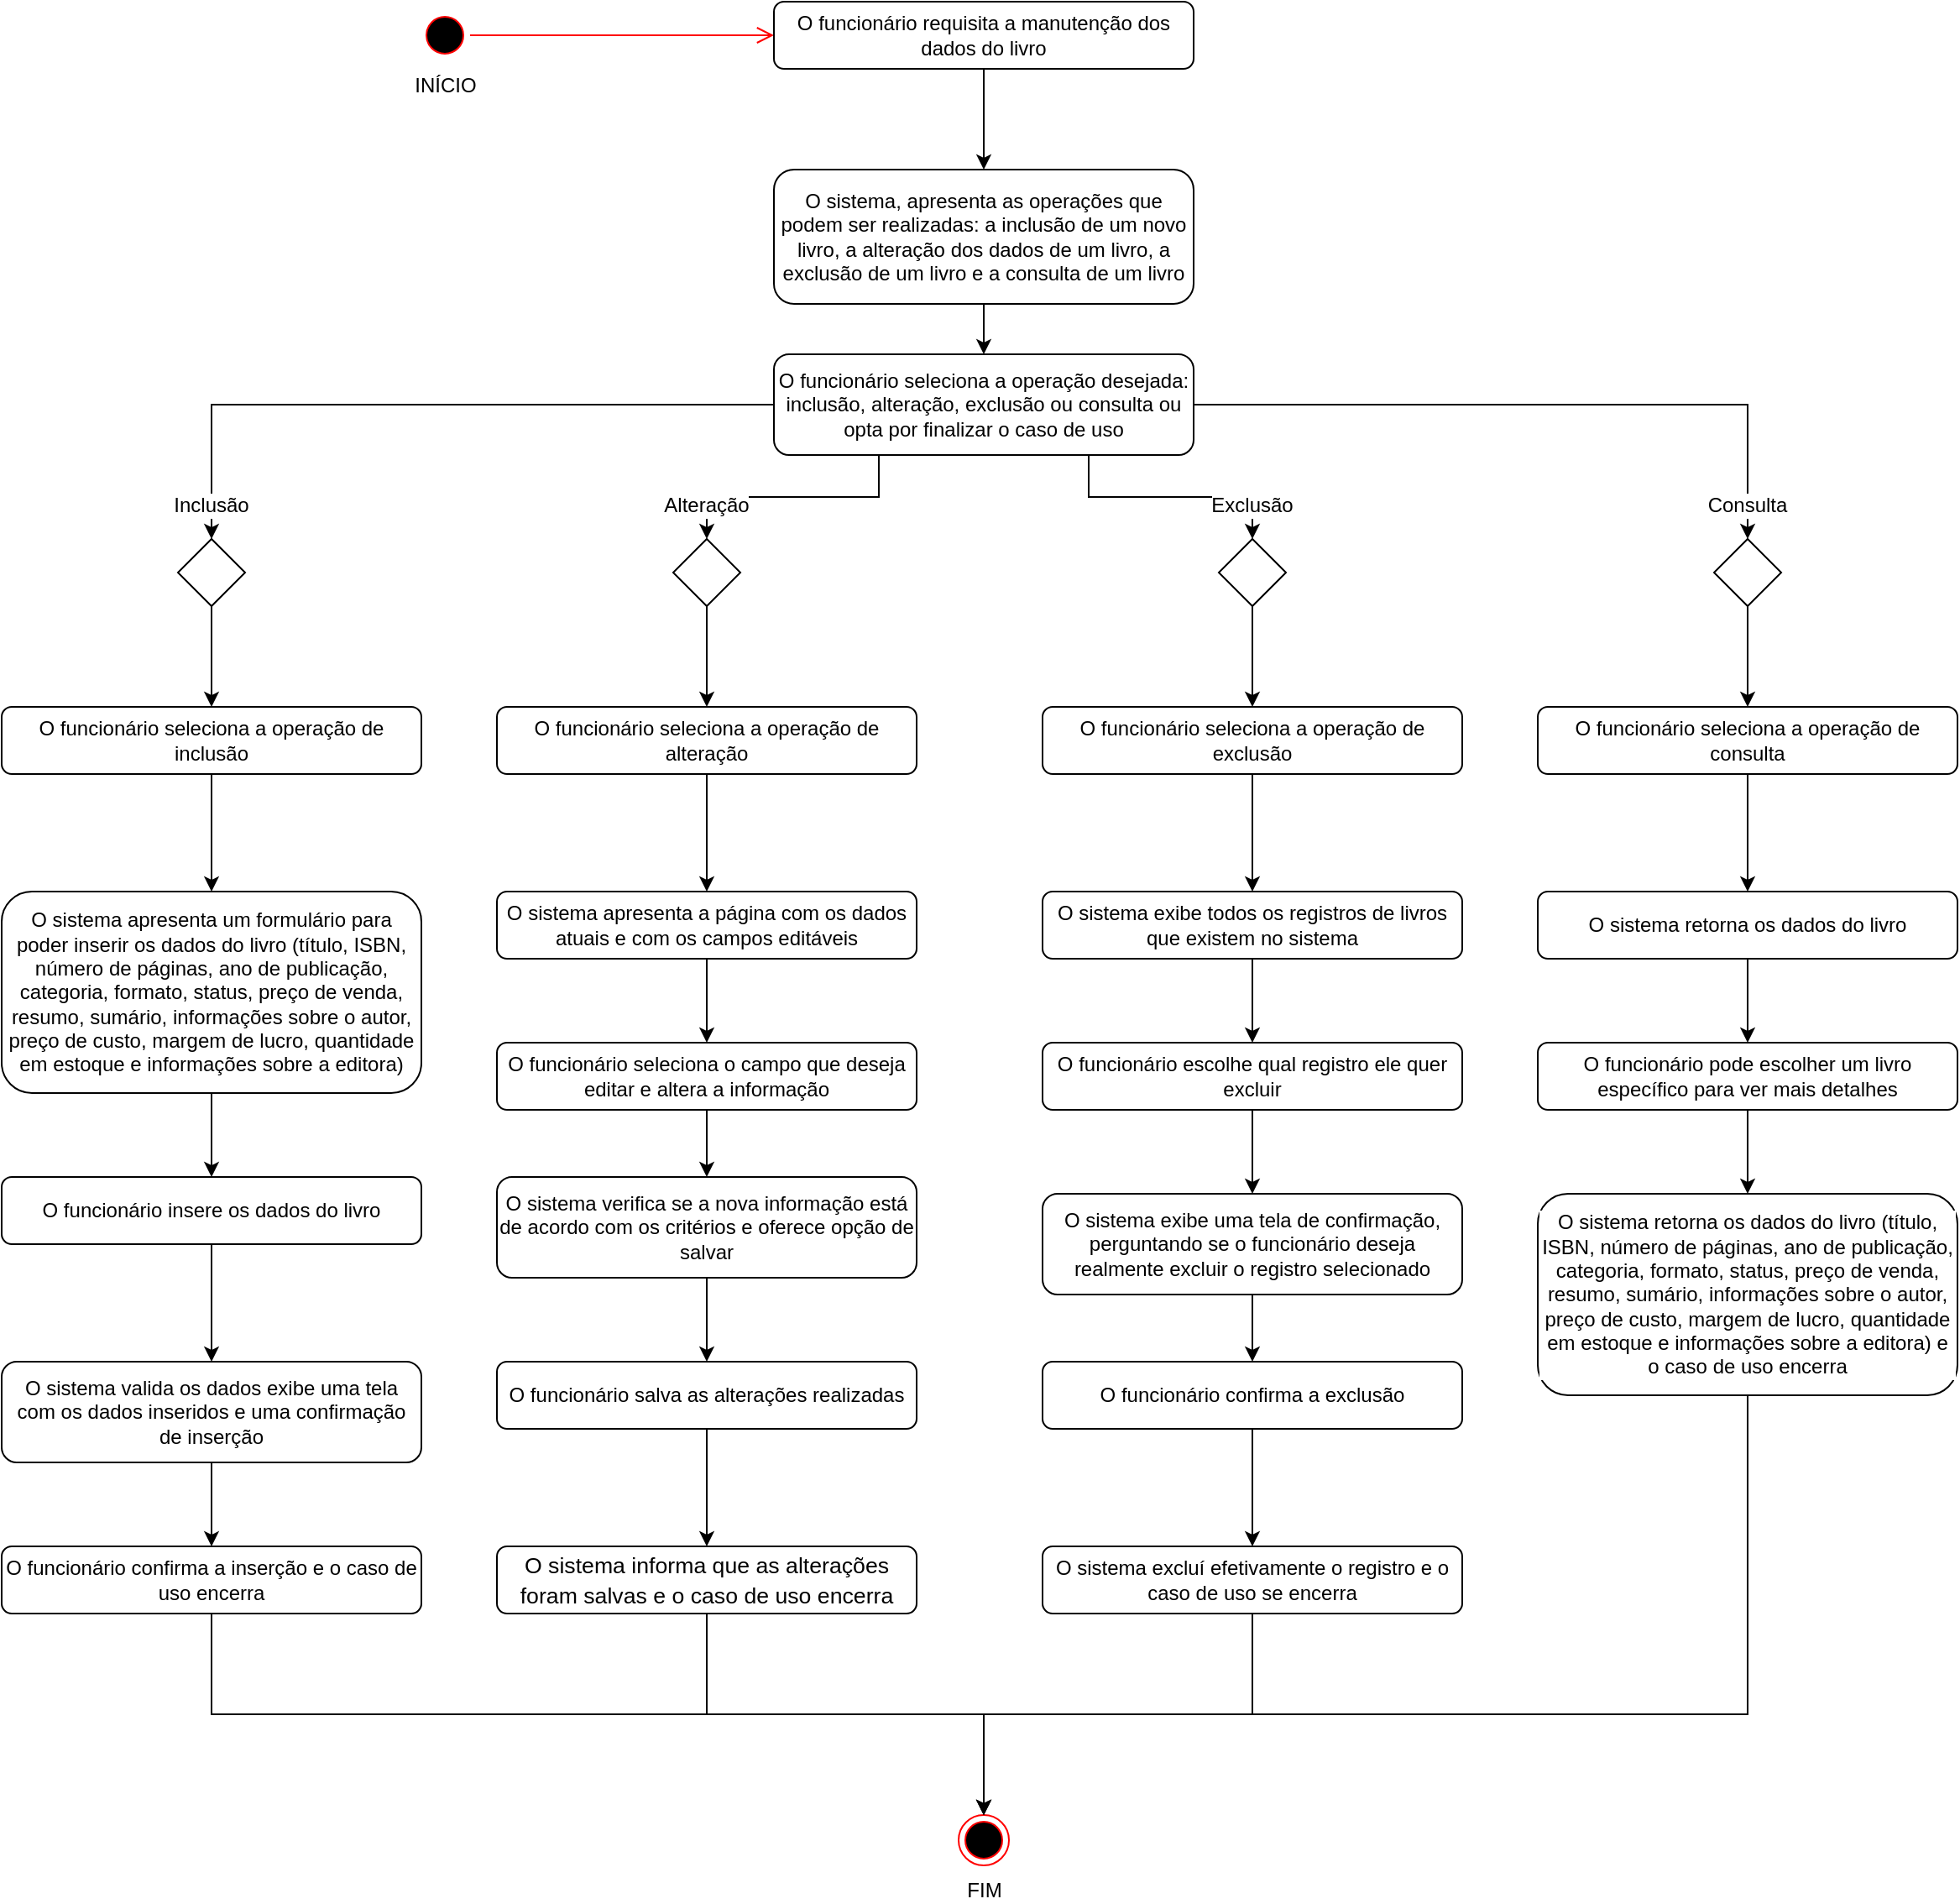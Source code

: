 <mxfile version="21.2.1" type="github">
  <diagram name="Página-1" id="4z89tsGptPQQodIInoYD">
    <mxGraphModel dx="9575" dy="3180" grid="1" gridSize="10" guides="1" tooltips="1" connect="1" arrows="1" fold="1" page="1" pageScale="1" pageWidth="827" pageHeight="1169" math="0" shadow="0">
      <root>
        <mxCell id="0" />
        <mxCell id="1" parent="0" />
        <mxCell id="QMWMNx0dkZ8oT64IAFHo-1" value="INÍCIO" style="ellipse;html=1;shape=startState;fillColor=#000000;strokeColor=#ff0000;labelPosition=center;verticalLabelPosition=bottom;align=center;verticalAlign=middle;" parent="1" vertex="1">
          <mxGeometry x="-3601" y="35" width="30" height="30" as="geometry" />
        </mxCell>
        <mxCell id="QMWMNx0dkZ8oT64IAFHo-2" value="" style="edgeStyle=orthogonalEdgeStyle;html=1;verticalAlign=middle;endArrow=open;endSize=8;strokeColor=#ff0000;rounded=0;entryX=0;entryY=0.5;entryDx=0;entryDy=0;align=center;" parent="1" source="QMWMNx0dkZ8oT64IAFHo-1" target="QMWMNx0dkZ8oT64IAFHo-6" edge="1">
          <mxGeometry relative="1" as="geometry">
            <mxPoint x="-3555" y="145" as="targetPoint" />
          </mxGeometry>
        </mxCell>
        <mxCell id="XqJy5FtLw2MlF9qePq-H-62" value="" style="edgeStyle=orthogonalEdgeStyle;rounded=0;orthogonalLoop=1;jettySize=auto;html=1;verticalAlign=middle;align=center;" parent="1" source="QMWMNx0dkZ8oT64IAFHo-6" target="XqJy5FtLw2MlF9qePq-H-61" edge="1">
          <mxGeometry relative="1" as="geometry" />
        </mxCell>
        <mxCell id="QMWMNx0dkZ8oT64IAFHo-6" value="O funcionário requisita a manutenção dos dados do livro" style="rounded=1;whiteSpace=wrap;html=1;verticalAlign=middle;align=center;" parent="1" vertex="1">
          <mxGeometry x="-3390" y="30" width="250" height="40" as="geometry" />
        </mxCell>
        <mxCell id="-YIbKwoVMx-tm1696TCW-6" style="edgeStyle=orthogonalEdgeStyle;rounded=0;orthogonalLoop=1;jettySize=auto;html=1;entryX=0.5;entryY=0;entryDx=0;entryDy=0;verticalAlign=middle;align=center;" parent="1" source="QMWMNx0dkZ8oT64IAFHo-7" target="XqJy5FtLw2MlF9qePq-H-64" edge="1">
          <mxGeometry relative="1" as="geometry">
            <mxPoint x="-3723" y="360" as="targetPoint" />
          </mxGeometry>
        </mxCell>
        <mxCell id="jQgZSz52BUAX0XVgqDSo-4" style="edgeStyle=orthogonalEdgeStyle;rounded=0;orthogonalLoop=1;jettySize=auto;html=1;exitX=0.25;exitY=1;exitDx=0;exitDy=0;verticalAlign=middle;align=center;" edge="1" parent="1" source="QMWMNx0dkZ8oT64IAFHo-7" target="jQgZSz52BUAX0XVgqDSo-3">
          <mxGeometry relative="1" as="geometry" />
        </mxCell>
        <mxCell id="jQgZSz52BUAX0XVgqDSo-23" style="edgeStyle=orthogonalEdgeStyle;rounded=0;orthogonalLoop=1;jettySize=auto;html=1;exitX=0.75;exitY=1;exitDx=0;exitDy=0;entryX=0.5;entryY=0;entryDx=0;entryDy=0;verticalAlign=middle;align=center;" edge="1" parent="1" source="QMWMNx0dkZ8oT64IAFHo-7" target="jQgZSz52BUAX0XVgqDSo-22">
          <mxGeometry relative="1" as="geometry" />
        </mxCell>
        <mxCell id="jQgZSz52BUAX0XVgqDSo-41" style="edgeStyle=orthogonalEdgeStyle;rounded=0;orthogonalLoop=1;jettySize=auto;html=1;entryX=0.5;entryY=0;entryDx=0;entryDy=0;" edge="1" parent="1" source="QMWMNx0dkZ8oT64IAFHo-7" target="jQgZSz52BUAX0XVgqDSo-40">
          <mxGeometry relative="1" as="geometry">
            <mxPoint x="-2810" y="270" as="targetPoint" />
          </mxGeometry>
        </mxCell>
        <mxCell id="QMWMNx0dkZ8oT64IAFHo-7" value="O funcionário seleciona a operação desejada: inclusão, alteração, exclusão ou consulta ou opta por finalizar o caso de uso" style="rounded=1;whiteSpace=wrap;html=1;verticalAlign=middle;align=center;" parent="1" vertex="1">
          <mxGeometry x="-3390" y="240" width="250" height="60" as="geometry" />
        </mxCell>
        <mxCell id="XqJy5FtLw2MlF9qePq-H-10" value="&lt;div&gt;FIM&lt;/div&gt;" style="ellipse;html=1;shape=endState;fillColor=#000000;strokeColor=#ff0000;align=center;verticalAlign=middle;labelPosition=center;verticalLabelPosition=bottom;" parent="1" vertex="1">
          <mxGeometry x="-3280" y="1110" width="30" height="30" as="geometry" />
        </mxCell>
        <mxCell id="jQgZSz52BUAX0XVgqDSo-1" style="edgeStyle=orthogonalEdgeStyle;rounded=0;orthogonalLoop=1;jettySize=auto;html=1;verticalAlign=middle;align=center;" edge="1" parent="1" source="XqJy5FtLw2MlF9qePq-H-61" target="QMWMNx0dkZ8oT64IAFHo-7">
          <mxGeometry relative="1" as="geometry" />
        </mxCell>
        <mxCell id="XqJy5FtLw2MlF9qePq-H-61" value="O sistema, apresenta as operações que podem ser realizadas: a inclusão de um novo livro, a alteração dos dados de um livro, a exclusão de um livro e a consulta de um livro" style="rounded=1;whiteSpace=wrap;html=1;verticalAlign=middle;align=center;" parent="1" vertex="1">
          <mxGeometry x="-3390" y="130" width="250" height="80" as="geometry" />
        </mxCell>
        <mxCell id="XqJy5FtLw2MlF9qePq-H-69" value="" style="edgeStyle=orthogonalEdgeStyle;rounded=0;orthogonalLoop=1;jettySize=auto;html=1;verticalAlign=middle;align=center;" parent="1" source="XqJy5FtLw2MlF9qePq-H-64" edge="1">
          <mxGeometry relative="1" as="geometry">
            <mxPoint x="-3725" y="450" as="targetPoint" />
          </mxGeometry>
        </mxCell>
        <mxCell id="XqJy5FtLw2MlF9qePq-H-64" value="Inclusão" style="rhombus;whiteSpace=wrap;html=1;labelPosition=center;verticalLabelPosition=top;align=center;verticalAlign=middle;labelBackgroundColor=default;" parent="1" vertex="1">
          <mxGeometry x="-3745" y="350" width="40" height="40" as="geometry" />
        </mxCell>
        <mxCell id="-YIbKwoVMx-tm1696TCW-8" value="" style="edgeStyle=orthogonalEdgeStyle;rounded=0;orthogonalLoop=1;jettySize=auto;html=1;verticalAlign=middle;align=center;" parent="1" source="XqJy5FtLw2MlF9qePq-H-68" target="-YIbKwoVMx-tm1696TCW-7" edge="1">
          <mxGeometry relative="1" as="geometry" />
        </mxCell>
        <mxCell id="XqJy5FtLw2MlF9qePq-H-68" value="O funcionário seleciona a operação de inclusão" style="rounded=1;whiteSpace=wrap;html=1;verticalAlign=middle;align=center;" parent="1" vertex="1">
          <mxGeometry x="-3850" y="450" width="250" height="40" as="geometry" />
        </mxCell>
        <mxCell id="-YIbKwoVMx-tm1696TCW-10" value="" style="edgeStyle=orthogonalEdgeStyle;rounded=0;orthogonalLoop=1;jettySize=auto;html=1;verticalAlign=middle;align=center;" parent="1" source="-YIbKwoVMx-tm1696TCW-7" target="-YIbKwoVMx-tm1696TCW-9" edge="1">
          <mxGeometry relative="1" as="geometry" />
        </mxCell>
        <mxCell id="-YIbKwoVMx-tm1696TCW-7" value="O sistema apresenta um formulário para poder inserir os dados do livro (título, ISBN, número de páginas, ano de publicação, categoria, formato, status, preço de venda, resumo, sumário, informações sobre o autor, preço de custo, margem de lucro, quantidade em estoque e informações sobre a editora)" style="rounded=1;whiteSpace=wrap;html=1;verticalAlign=middle;align=center;" parent="1" vertex="1">
          <mxGeometry x="-3850" y="560" width="250" height="120" as="geometry" />
        </mxCell>
        <mxCell id="-YIbKwoVMx-tm1696TCW-12" value="" style="edgeStyle=orthogonalEdgeStyle;rounded=0;orthogonalLoop=1;jettySize=auto;html=1;verticalAlign=middle;align=center;" parent="1" source="-YIbKwoVMx-tm1696TCW-9" target="-YIbKwoVMx-tm1696TCW-11" edge="1">
          <mxGeometry relative="1" as="geometry" />
        </mxCell>
        <mxCell id="-YIbKwoVMx-tm1696TCW-9" value="O funcionário insere os dados do livro" style="rounded=1;whiteSpace=wrap;html=1;verticalAlign=middle;align=center;" parent="1" vertex="1">
          <mxGeometry x="-3850" y="730" width="250" height="40" as="geometry" />
        </mxCell>
        <mxCell id="-YIbKwoVMx-tm1696TCW-14" value="" style="edgeStyle=orthogonalEdgeStyle;rounded=0;orthogonalLoop=1;jettySize=auto;html=1;verticalAlign=middle;align=center;" parent="1" source="-YIbKwoVMx-tm1696TCW-11" target="-YIbKwoVMx-tm1696TCW-13" edge="1">
          <mxGeometry relative="1" as="geometry" />
        </mxCell>
        <mxCell id="-YIbKwoVMx-tm1696TCW-11" value="O sistema valida os dados exibe uma tela com os dados inseridos e uma confirmação de inserção" style="rounded=1;whiteSpace=wrap;html=1;verticalAlign=middle;align=center;" parent="1" vertex="1">
          <mxGeometry x="-3850" y="840" width="250" height="60" as="geometry" />
        </mxCell>
        <mxCell id="jQgZSz52BUAX0XVgqDSo-36" style="edgeStyle=orthogonalEdgeStyle;rounded=0;orthogonalLoop=1;jettySize=auto;html=1;exitX=0.5;exitY=1;exitDx=0;exitDy=0;" edge="1" parent="1" source="-YIbKwoVMx-tm1696TCW-13" target="XqJy5FtLw2MlF9qePq-H-10">
          <mxGeometry relative="1" as="geometry" />
        </mxCell>
        <mxCell id="-YIbKwoVMx-tm1696TCW-13" value="O funcionário confirma a inserção e o caso de uso encerra" style="rounded=1;whiteSpace=wrap;html=1;verticalAlign=middle;align=center;" parent="1" vertex="1">
          <mxGeometry x="-3850" y="950" width="250" height="40" as="geometry" />
        </mxCell>
        <mxCell id="jQgZSz52BUAX0XVgqDSo-8" style="edgeStyle=orthogonalEdgeStyle;rounded=0;orthogonalLoop=1;jettySize=auto;html=1;verticalAlign=middle;align=center;" edge="1" parent="1" source="jQgZSz52BUAX0XVgqDSo-3" target="jQgZSz52BUAX0XVgqDSo-7">
          <mxGeometry relative="1" as="geometry" />
        </mxCell>
        <mxCell id="jQgZSz52BUAX0XVgqDSo-3" value="Alteração" style="rhombus;whiteSpace=wrap;html=1;labelPosition=center;verticalLabelPosition=top;align=center;verticalAlign=middle;labelBackgroundColor=default;" vertex="1" parent="1">
          <mxGeometry x="-3450" y="350" width="40" height="40" as="geometry" />
        </mxCell>
        <mxCell id="jQgZSz52BUAX0XVgqDSo-11" value="" style="edgeStyle=orthogonalEdgeStyle;rounded=0;orthogonalLoop=1;jettySize=auto;html=1;verticalAlign=middle;align=center;" edge="1" parent="1" source="jQgZSz52BUAX0XVgqDSo-7" target="jQgZSz52BUAX0XVgqDSo-10">
          <mxGeometry relative="1" as="geometry" />
        </mxCell>
        <mxCell id="jQgZSz52BUAX0XVgqDSo-7" value="O funcionário seleciona a operação de alteração" style="rounded=1;whiteSpace=wrap;html=1;verticalAlign=middle;align=center;" vertex="1" parent="1">
          <mxGeometry x="-3555" y="450" width="250" height="40" as="geometry" />
        </mxCell>
        <mxCell id="jQgZSz52BUAX0XVgqDSo-13" value="" style="edgeStyle=orthogonalEdgeStyle;rounded=0;orthogonalLoop=1;jettySize=auto;html=1;verticalAlign=middle;align=center;" edge="1" parent="1" source="jQgZSz52BUAX0XVgqDSo-10" target="jQgZSz52BUAX0XVgqDSo-12">
          <mxGeometry relative="1" as="geometry" />
        </mxCell>
        <mxCell id="jQgZSz52BUAX0XVgqDSo-10" value="O sistema apresenta a página com os dados atuais e com os campos editáveis" style="rounded=1;whiteSpace=wrap;html=1;verticalAlign=middle;align=center;" vertex="1" parent="1">
          <mxGeometry x="-3555" y="560" width="250" height="40" as="geometry" />
        </mxCell>
        <mxCell id="jQgZSz52BUAX0XVgqDSo-15" value="" style="edgeStyle=orthogonalEdgeStyle;rounded=0;orthogonalLoop=1;jettySize=auto;html=1;verticalAlign=middle;align=center;" edge="1" parent="1" source="jQgZSz52BUAX0XVgqDSo-12" target="jQgZSz52BUAX0XVgqDSo-14">
          <mxGeometry relative="1" as="geometry" />
        </mxCell>
        <mxCell id="jQgZSz52BUAX0XVgqDSo-12" value="O funcionário seleciona o campo que deseja editar e altera a informação" style="rounded=1;whiteSpace=wrap;html=1;verticalAlign=middle;align=center;" vertex="1" parent="1">
          <mxGeometry x="-3555" y="650" width="250" height="40" as="geometry" />
        </mxCell>
        <mxCell id="jQgZSz52BUAX0XVgqDSo-17" value="" style="edgeStyle=orthogonalEdgeStyle;rounded=0;orthogonalLoop=1;jettySize=auto;html=1;verticalAlign=middle;align=center;" edge="1" parent="1" source="jQgZSz52BUAX0XVgqDSo-14" target="jQgZSz52BUAX0XVgqDSo-16">
          <mxGeometry relative="1" as="geometry" />
        </mxCell>
        <mxCell id="jQgZSz52BUAX0XVgqDSo-14" value="O sistema verifica se a nova informação está de acordo com os critérios e oferece opção de salvar" style="rounded=1;whiteSpace=wrap;html=1;verticalAlign=middle;align=center;" vertex="1" parent="1">
          <mxGeometry x="-3555" y="730" width="250" height="60" as="geometry" />
        </mxCell>
        <mxCell id="jQgZSz52BUAX0XVgqDSo-19" value="" style="edgeStyle=orthogonalEdgeStyle;rounded=0;orthogonalLoop=1;jettySize=auto;html=1;verticalAlign=middle;align=center;" edge="1" parent="1" source="jQgZSz52BUAX0XVgqDSo-16" target="jQgZSz52BUAX0XVgqDSo-18">
          <mxGeometry relative="1" as="geometry" />
        </mxCell>
        <mxCell id="jQgZSz52BUAX0XVgqDSo-16" value="O funcionário salva as alterações realizadas" style="whiteSpace=wrap;html=1;rounded=1;verticalAlign=middle;align=center;" vertex="1" parent="1">
          <mxGeometry x="-3555" y="840" width="250" height="40" as="geometry" />
        </mxCell>
        <mxCell id="jQgZSz52BUAX0XVgqDSo-37" style="edgeStyle=orthogonalEdgeStyle;rounded=0;orthogonalLoop=1;jettySize=auto;html=1;exitX=0.5;exitY=1;exitDx=0;exitDy=0;" edge="1" parent="1" source="jQgZSz52BUAX0XVgqDSo-18" target="XqJy5FtLw2MlF9qePq-H-10">
          <mxGeometry relative="1" as="geometry" />
        </mxCell>
        <mxCell id="jQgZSz52BUAX0XVgqDSo-18" value="&lt;span class=&quot;TextRun SCXW80983884 BCX2&quot; style=&quot;font-size: 10pt; line-height: 17.267px; font-family: Arial, &amp;quot;Arial_EmbeddedFont&amp;quot;, &amp;quot;Arial_MSFontService&amp;quot;, sans-serif;&quot; data-contrast=&quot;auto&quot; lang=&quot;PT-BR&quot;&gt;&lt;span class=&quot;NormalTextRun SCXW80983884 BCX2&quot;&gt;O sistema informa que as alterações foram salvas e &lt;/span&gt;&lt;span class=&quot;NormalTextRun SCXW80983884 BCX2&quot;&gt;o caso de uso encerra&lt;/span&gt;&lt;/span&gt;" style="rounded=1;whiteSpace=wrap;html=1;verticalAlign=middle;align=center;" vertex="1" parent="1">
          <mxGeometry x="-3555" y="950" width="250" height="40" as="geometry" />
        </mxCell>
        <mxCell id="jQgZSz52BUAX0XVgqDSo-25" value="" style="edgeStyle=orthogonalEdgeStyle;rounded=0;orthogonalLoop=1;jettySize=auto;html=1;verticalAlign=middle;align=center;" edge="1" parent="1" source="jQgZSz52BUAX0XVgqDSo-22" target="jQgZSz52BUAX0XVgqDSo-24">
          <mxGeometry relative="1" as="geometry" />
        </mxCell>
        <mxCell id="jQgZSz52BUAX0XVgqDSo-22" value="Exclusão" style="rhombus;whiteSpace=wrap;html=1;labelPosition=center;verticalLabelPosition=top;align=center;verticalAlign=middle;labelBackgroundColor=default;" vertex="1" parent="1">
          <mxGeometry x="-3125" y="350" width="40" height="40" as="geometry" />
        </mxCell>
        <mxCell id="jQgZSz52BUAX0XVgqDSo-27" value="" style="edgeStyle=orthogonalEdgeStyle;rounded=0;orthogonalLoop=1;jettySize=auto;html=1;verticalAlign=middle;align=center;" edge="1" parent="1" source="jQgZSz52BUAX0XVgqDSo-24" target="jQgZSz52BUAX0XVgqDSo-26">
          <mxGeometry relative="1" as="geometry" />
        </mxCell>
        <mxCell id="jQgZSz52BUAX0XVgqDSo-24" value="O funcionário seleciona a operação de exclusão" style="rounded=1;whiteSpace=wrap;html=1;verticalAlign=middle;labelBackgroundColor=default;align=center;" vertex="1" parent="1">
          <mxGeometry x="-3230" y="450" width="250" height="40" as="geometry" />
        </mxCell>
        <mxCell id="jQgZSz52BUAX0XVgqDSo-29" value="" style="edgeStyle=orthogonalEdgeStyle;rounded=0;orthogonalLoop=1;jettySize=auto;html=1;verticalAlign=middle;align=center;" edge="1" parent="1" source="jQgZSz52BUAX0XVgqDSo-26" target="jQgZSz52BUAX0XVgqDSo-28">
          <mxGeometry relative="1" as="geometry" />
        </mxCell>
        <mxCell id="jQgZSz52BUAX0XVgqDSo-26" value="O sistema exibe todos os registros de livros que existem no sistema" style="rounded=1;whiteSpace=wrap;html=1;verticalAlign=middle;labelBackgroundColor=default;align=center;" vertex="1" parent="1">
          <mxGeometry x="-3230" y="560" width="250" height="40" as="geometry" />
        </mxCell>
        <mxCell id="jQgZSz52BUAX0XVgqDSo-31" value="" style="edgeStyle=orthogonalEdgeStyle;rounded=0;orthogonalLoop=1;jettySize=auto;html=1;verticalAlign=middle;align=center;" edge="1" parent="1" source="jQgZSz52BUAX0XVgqDSo-28" target="jQgZSz52BUAX0XVgqDSo-30">
          <mxGeometry relative="1" as="geometry" />
        </mxCell>
        <mxCell id="jQgZSz52BUAX0XVgqDSo-28" value="O funcionário escolhe qual registro ele quer excluir" style="whiteSpace=wrap;html=1;verticalAlign=middle;rounded=1;labelBackgroundColor=default;align=center;" vertex="1" parent="1">
          <mxGeometry x="-3230" y="650" width="250" height="40" as="geometry" />
        </mxCell>
        <mxCell id="jQgZSz52BUAX0XVgqDSo-33" value="" style="edgeStyle=orthogonalEdgeStyle;rounded=0;orthogonalLoop=1;jettySize=auto;html=1;" edge="1" parent="1" source="jQgZSz52BUAX0XVgqDSo-30" target="jQgZSz52BUAX0XVgqDSo-32">
          <mxGeometry relative="1" as="geometry" />
        </mxCell>
        <mxCell id="jQgZSz52BUAX0XVgqDSo-30" value="O sistema exibe uma tela de confirmação, perguntando se o funcionário deseja realmente excluir o registro selecionado" style="whiteSpace=wrap;html=1;verticalAlign=middle;rounded=1;labelBackgroundColor=default;align=center;" vertex="1" parent="1">
          <mxGeometry x="-3230" y="740" width="250" height="60" as="geometry" />
        </mxCell>
        <mxCell id="jQgZSz52BUAX0XVgqDSo-35" value="" style="edgeStyle=orthogonalEdgeStyle;rounded=0;orthogonalLoop=1;jettySize=auto;html=1;" edge="1" parent="1" source="jQgZSz52BUAX0XVgqDSo-32" target="jQgZSz52BUAX0XVgqDSo-34">
          <mxGeometry relative="1" as="geometry" />
        </mxCell>
        <mxCell id="jQgZSz52BUAX0XVgqDSo-32" value="O funcionário confirma a exclusão" style="whiteSpace=wrap;html=1;rounded=1;labelBackgroundColor=default;" vertex="1" parent="1">
          <mxGeometry x="-3230" y="840" width="250" height="40" as="geometry" />
        </mxCell>
        <mxCell id="jQgZSz52BUAX0XVgqDSo-38" style="edgeStyle=orthogonalEdgeStyle;rounded=0;orthogonalLoop=1;jettySize=auto;html=1;exitX=0.5;exitY=1;exitDx=0;exitDy=0;" edge="1" parent="1" source="jQgZSz52BUAX0XVgqDSo-34" target="XqJy5FtLw2MlF9qePq-H-10">
          <mxGeometry relative="1" as="geometry" />
        </mxCell>
        <mxCell id="jQgZSz52BUAX0XVgqDSo-34" value="O sistema excluí efetivamente o registro e o caso de uso se encerra" style="whiteSpace=wrap;html=1;rounded=1;labelBackgroundColor=default;" vertex="1" parent="1">
          <mxGeometry x="-3230" y="950" width="250" height="40" as="geometry" />
        </mxCell>
        <mxCell id="jQgZSz52BUAX0XVgqDSo-43" value="" style="edgeStyle=orthogonalEdgeStyle;rounded=0;orthogonalLoop=1;jettySize=auto;html=1;" edge="1" parent="1" source="jQgZSz52BUAX0XVgqDSo-40" target="jQgZSz52BUAX0XVgqDSo-42">
          <mxGeometry relative="1" as="geometry" />
        </mxCell>
        <mxCell id="jQgZSz52BUAX0XVgqDSo-40" value="Consulta" style="rhombus;whiteSpace=wrap;html=1;labelPosition=center;verticalLabelPosition=top;align=center;verticalAlign=middle;labelBackgroundColor=default;" vertex="1" parent="1">
          <mxGeometry x="-2830" y="350" width="40" height="40" as="geometry" />
        </mxCell>
        <mxCell id="jQgZSz52BUAX0XVgqDSo-45" value="" style="edgeStyle=orthogonalEdgeStyle;rounded=0;orthogonalLoop=1;jettySize=auto;html=1;" edge="1" parent="1" source="jQgZSz52BUAX0XVgqDSo-42" target="jQgZSz52BUAX0XVgqDSo-44">
          <mxGeometry relative="1" as="geometry" />
        </mxCell>
        <mxCell id="jQgZSz52BUAX0XVgqDSo-42" value="O funcionário seleciona a operação de consulta" style="rounded=1;whiteSpace=wrap;html=1;labelBackgroundColor=default;" vertex="1" parent="1">
          <mxGeometry x="-2935" y="450" width="250" height="40" as="geometry" />
        </mxCell>
        <mxCell id="jQgZSz52BUAX0XVgqDSo-47" value="" style="edgeStyle=orthogonalEdgeStyle;rounded=0;orthogonalLoop=1;jettySize=auto;html=1;" edge="1" parent="1" source="jQgZSz52BUAX0XVgqDSo-44" target="jQgZSz52BUAX0XVgqDSo-46">
          <mxGeometry relative="1" as="geometry" />
        </mxCell>
        <mxCell id="jQgZSz52BUAX0XVgqDSo-44" value="O sistema retorna os dados do livro" style="whiteSpace=wrap;html=1;rounded=1;labelBackgroundColor=default;" vertex="1" parent="1">
          <mxGeometry x="-2935" y="560" width="250" height="40" as="geometry" />
        </mxCell>
        <mxCell id="jQgZSz52BUAX0XVgqDSo-49" value="" style="edgeStyle=orthogonalEdgeStyle;rounded=0;orthogonalLoop=1;jettySize=auto;html=1;" edge="1" parent="1" source="jQgZSz52BUAX0XVgqDSo-46" target="jQgZSz52BUAX0XVgqDSo-48">
          <mxGeometry relative="1" as="geometry" />
        </mxCell>
        <mxCell id="jQgZSz52BUAX0XVgqDSo-46" value="O funcionário pode escolher um livro específico para ver mais detalhes" style="whiteSpace=wrap;html=1;rounded=1;labelBackgroundColor=default;" vertex="1" parent="1">
          <mxGeometry x="-2935" y="650" width="250" height="40" as="geometry" />
        </mxCell>
        <mxCell id="jQgZSz52BUAX0XVgqDSo-51" style="edgeStyle=orthogonalEdgeStyle;rounded=0;orthogonalLoop=1;jettySize=auto;html=1;entryX=0.5;entryY=0;entryDx=0;entryDy=0;exitX=0.5;exitY=1;exitDx=0;exitDy=0;" edge="1" parent="1" source="jQgZSz52BUAX0XVgqDSo-48" target="XqJy5FtLw2MlF9qePq-H-10">
          <mxGeometry relative="1" as="geometry">
            <mxPoint x="-2840" y="1240" as="targetPoint" />
            <Array as="points">
              <mxPoint x="-2810" y="1050" />
              <mxPoint x="-3265" y="1050" />
            </Array>
          </mxGeometry>
        </mxCell>
        <mxCell id="jQgZSz52BUAX0XVgqDSo-48" value="O sistema retorna os dados do livro (título, ISBN, número de páginas, ano de publicação, categoria, formato, status, preço de venda, resumo, sumário, informações sobre o autor, preço de custo, margem de lucro, quantidade em estoque e informações sobre a editora) e o caso de uso encerra" style="whiteSpace=wrap;html=1;rounded=1;labelBackgroundColor=default;" vertex="1" parent="1">
          <mxGeometry x="-2935" y="740" width="250" height="120" as="geometry" />
        </mxCell>
      </root>
    </mxGraphModel>
  </diagram>
</mxfile>
